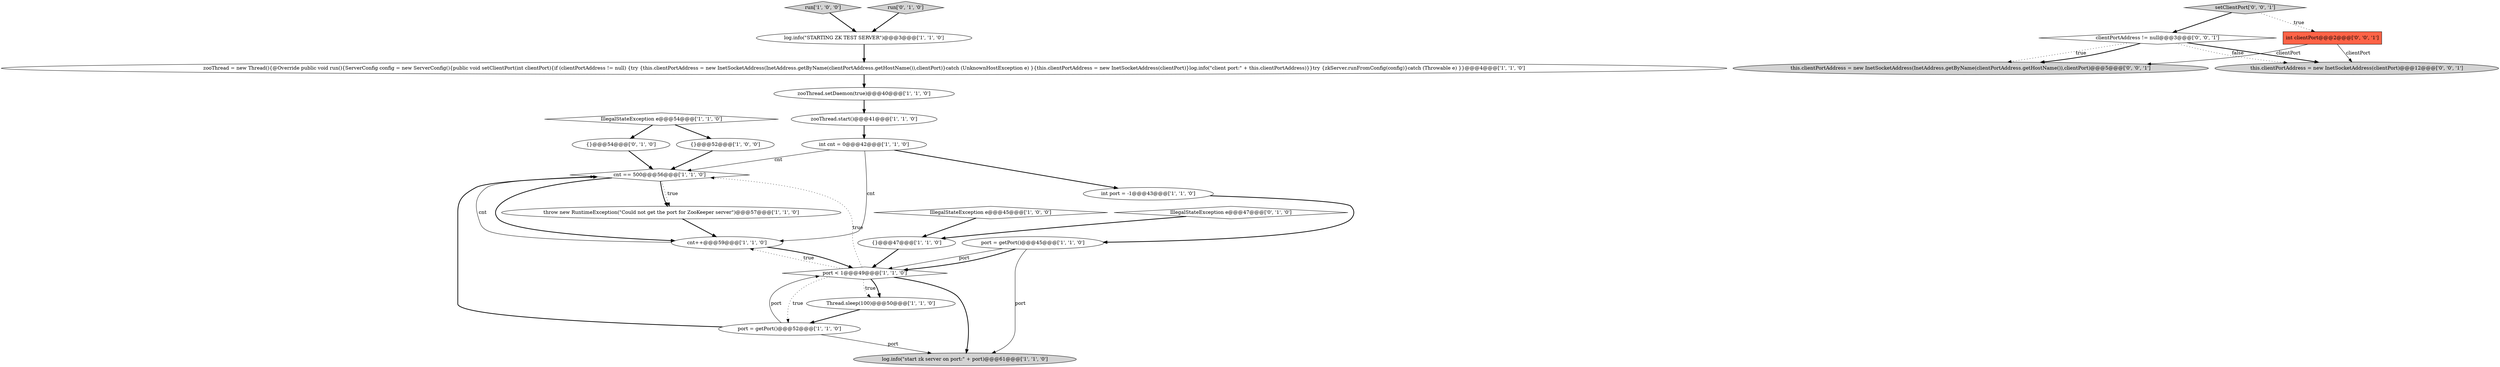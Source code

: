 digraph {
8 [style = filled, label = "cnt == 500@@@56@@@['1', '1', '0']", fillcolor = white, shape = diamond image = "AAA0AAABBB1BBB"];
0 [style = filled, label = "int port = -1@@@43@@@['1', '1', '0']", fillcolor = white, shape = ellipse image = "AAA0AAABBB1BBB"];
7 [style = filled, label = "log.info(\"start zk server on port:\" + port)@@@61@@@['1', '1', '0']", fillcolor = lightgray, shape = ellipse image = "AAA0AAABBB1BBB"];
23 [style = filled, label = "clientPortAddress != null@@@3@@@['0', '0', '1']", fillcolor = white, shape = diamond image = "AAA0AAABBB3BBB"];
18 [style = filled, label = "log.info(\"STARTING ZK TEST SERVER\")@@@3@@@['1', '1', '0']", fillcolor = white, shape = ellipse image = "AAA0AAABBB1BBB"];
22 [style = filled, label = "this.clientPortAddress = new InetSocketAddress(clientPort)@@@12@@@['0', '0', '1']", fillcolor = lightgray, shape = ellipse image = "AAA0AAABBB3BBB"];
17 [style = filled, label = "IllegalStateException e@@@54@@@['1', '1', '0']", fillcolor = white, shape = diamond image = "AAA0AAABBB1BBB"];
6 [style = filled, label = "{}@@@47@@@['1', '1', '0']", fillcolor = white, shape = ellipse image = "AAA0AAABBB1BBB"];
9 [style = filled, label = "zooThread.setDaemon(true)@@@40@@@['1', '1', '0']", fillcolor = white, shape = ellipse image = "AAA0AAABBB1BBB"];
5 [style = filled, label = "zooThread = new Thread(){@Override public void run(){ServerConfig config = new ServerConfig(){public void setClientPort(int clientPort){if (clientPortAddress != null) {try {this.clientPortAddress = new InetSocketAddress(InetAddress.getByName(clientPortAddress.getHostName()),clientPort)}catch (UnknownHostException e) }{this.clientPortAddress = new InetSocketAddress(clientPort)}log.info(\"client port:\" + this.clientPortAddress)}}try {zkServer.runFromConfig(config)}catch (Throwable e) }}@@@4@@@['1', '1', '0']", fillcolor = white, shape = ellipse image = "AAA0AAABBB1BBB"];
14 [style = filled, label = "{}@@@52@@@['1', '0', '0']", fillcolor = white, shape = ellipse image = "AAA0AAABBB1BBB"];
12 [style = filled, label = "port = getPort()@@@52@@@['1', '1', '0']", fillcolor = white, shape = ellipse image = "AAA0AAABBB1BBB"];
16 [style = filled, label = "port < 1@@@49@@@['1', '1', '0']", fillcolor = white, shape = diamond image = "AAA0AAABBB1BBB"];
2 [style = filled, label = "cnt++@@@59@@@['1', '1', '0']", fillcolor = white, shape = ellipse image = "AAA0AAABBB1BBB"];
3 [style = filled, label = "zooThread.start()@@@41@@@['1', '1', '0']", fillcolor = white, shape = ellipse image = "AAA0AAABBB1BBB"];
11 [style = filled, label = "int cnt = 0@@@42@@@['1', '1', '0']", fillcolor = white, shape = ellipse image = "AAA0AAABBB1BBB"];
26 [style = filled, label = "this.clientPortAddress = new InetSocketAddress(InetAddress.getByName(clientPortAddress.getHostName()),clientPort)@@@5@@@['0', '0', '1']", fillcolor = lightgray, shape = ellipse image = "AAA0AAABBB3BBB"];
4 [style = filled, label = "IllegalStateException e@@@45@@@['1', '0', '0']", fillcolor = white, shape = diamond image = "AAA0AAABBB1BBB"];
15 [style = filled, label = "port = getPort()@@@45@@@['1', '1', '0']", fillcolor = white, shape = ellipse image = "AAA0AAABBB1BBB"];
24 [style = filled, label = "int clientPort@@@2@@@['0', '0', '1']", fillcolor = tomato, shape = box image = "AAA0AAABBB3BBB"];
19 [style = filled, label = "IllegalStateException e@@@47@@@['0', '1', '0']", fillcolor = white, shape = diamond image = "AAA0AAABBB2BBB"];
25 [style = filled, label = "setClientPort['0', '0', '1']", fillcolor = lightgray, shape = diamond image = "AAA0AAABBB3BBB"];
20 [style = filled, label = "{}@@@54@@@['0', '1', '0']", fillcolor = white, shape = ellipse image = "AAA0AAABBB2BBB"];
10 [style = filled, label = "run['1', '0', '0']", fillcolor = lightgray, shape = diamond image = "AAA0AAABBB1BBB"];
1 [style = filled, label = "Thread.sleep(100)@@@50@@@['1', '1', '0']", fillcolor = white, shape = ellipse image = "AAA0AAABBB1BBB"];
21 [style = filled, label = "run['0', '1', '0']", fillcolor = lightgray, shape = diamond image = "AAA0AAABBB2BBB"];
13 [style = filled, label = "throw new RuntimeException(\"Could not get the port for ZooKeeper server\")@@@57@@@['1', '1', '0']", fillcolor = white, shape = ellipse image = "AAA0AAABBB1BBB"];
12->7 [style = solid, label="port"];
25->23 [style = bold, label=""];
23->22 [style = bold, label=""];
4->6 [style = bold, label=""];
3->11 [style = bold, label=""];
19->6 [style = bold, label=""];
16->2 [style = dotted, label="true"];
2->8 [style = solid, label="cnt"];
1->12 [style = bold, label=""];
12->16 [style = solid, label="port"];
11->0 [style = bold, label=""];
15->16 [style = solid, label="port"];
18->5 [style = bold, label=""];
9->3 [style = bold, label=""];
20->8 [style = bold, label=""];
17->14 [style = bold, label=""];
5->9 [style = bold, label=""];
17->20 [style = bold, label=""];
23->26 [style = dotted, label="true"];
16->1 [style = dotted, label="true"];
23->26 [style = bold, label=""];
10->18 [style = bold, label=""];
6->16 [style = bold, label=""];
16->12 [style = dotted, label="true"];
23->22 [style = dotted, label="false"];
8->2 [style = bold, label=""];
0->15 [style = bold, label=""];
16->1 [style = bold, label=""];
11->2 [style = solid, label="cnt"];
21->18 [style = bold, label=""];
25->24 [style = dotted, label="true"];
15->16 [style = bold, label=""];
8->13 [style = bold, label=""];
14->8 [style = bold, label=""];
11->8 [style = solid, label="cnt"];
24->22 [style = solid, label="clientPort"];
15->7 [style = solid, label="port"];
24->26 [style = solid, label="clientPort"];
16->7 [style = bold, label=""];
2->16 [style = bold, label=""];
16->8 [style = dotted, label="true"];
13->2 [style = bold, label=""];
12->8 [style = bold, label=""];
8->13 [style = dotted, label="true"];
}
